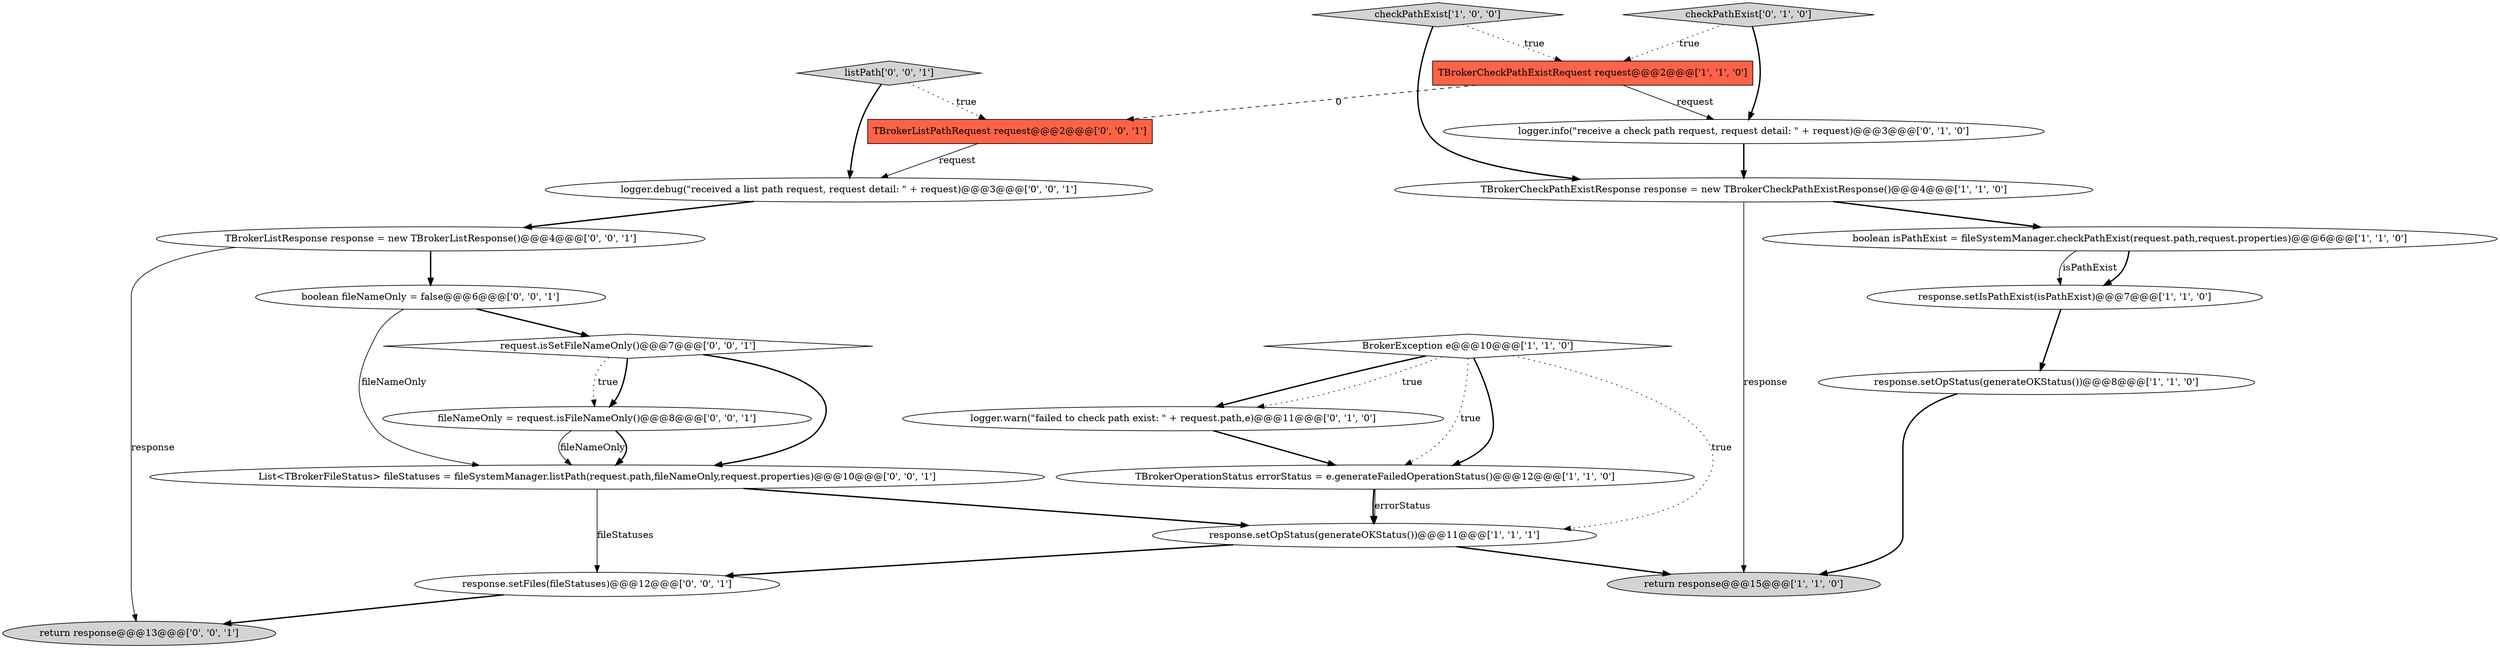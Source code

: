 digraph {
13 [style = filled, label = "logger.debug(\"received a list path request, request detail: \" + request)@@@3@@@['0', '0', '1']", fillcolor = white, shape = ellipse image = "AAA0AAABBB3BBB"];
9 [style = filled, label = "response.setIsPathExist(isPathExist)@@@7@@@['1', '1', '0']", fillcolor = white, shape = ellipse image = "AAA0AAABBB1BBB"];
18 [style = filled, label = "TBrokerListResponse response = new TBrokerListResponse()@@@4@@@['0', '0', '1']", fillcolor = white, shape = ellipse image = "AAA0AAABBB3BBB"];
3 [style = filled, label = "TBrokerOperationStatus errorStatus = e.generateFailedOperationStatus()@@@12@@@['1', '1', '0']", fillcolor = white, shape = ellipse image = "AAA0AAABBB1BBB"];
22 [style = filled, label = "boolean fileNameOnly = false@@@6@@@['0', '0', '1']", fillcolor = white, shape = ellipse image = "AAA0AAABBB3BBB"];
6 [style = filled, label = "BrokerException e@@@10@@@['1', '1', '0']", fillcolor = white, shape = diamond image = "AAA0AAABBB1BBB"];
20 [style = filled, label = "response.setFiles(fileStatuses)@@@12@@@['0', '0', '1']", fillcolor = white, shape = ellipse image = "AAA0AAABBB3BBB"];
19 [style = filled, label = "listPath['0', '0', '1']", fillcolor = lightgray, shape = diamond image = "AAA0AAABBB3BBB"];
21 [style = filled, label = "TBrokerListPathRequest request@@@2@@@['0', '0', '1']", fillcolor = tomato, shape = box image = "AAA0AAABBB3BBB"];
5 [style = filled, label = "checkPathExist['1', '0', '0']", fillcolor = lightgray, shape = diamond image = "AAA0AAABBB1BBB"];
12 [style = filled, label = "logger.warn(\"failed to check path exist: \" + request.path,e)@@@11@@@['0', '1', '0']", fillcolor = white, shape = ellipse image = "AAA1AAABBB2BBB"];
7 [style = filled, label = "response.setOpStatus(generateOKStatus())@@@11@@@['1', '1', '1']", fillcolor = white, shape = ellipse image = "AAA0AAABBB1BBB"];
8 [style = filled, label = "boolean isPathExist = fileSystemManager.checkPathExist(request.path,request.properties)@@@6@@@['1', '1', '0']", fillcolor = white, shape = ellipse image = "AAA0AAABBB1BBB"];
17 [style = filled, label = "request.isSetFileNameOnly()@@@7@@@['0', '0', '1']", fillcolor = white, shape = diamond image = "AAA0AAABBB3BBB"];
10 [style = filled, label = "checkPathExist['0', '1', '0']", fillcolor = lightgray, shape = diamond image = "AAA0AAABBB2BBB"];
11 [style = filled, label = "logger.info(\"receive a check path request, request detail: \" + request)@@@3@@@['0', '1', '0']", fillcolor = white, shape = ellipse image = "AAA1AAABBB2BBB"];
4 [style = filled, label = "response.setOpStatus(generateOKStatus())@@@8@@@['1', '1', '0']", fillcolor = white, shape = ellipse image = "AAA0AAABBB1BBB"];
16 [style = filled, label = "return response@@@13@@@['0', '0', '1']", fillcolor = lightgray, shape = ellipse image = "AAA0AAABBB3BBB"];
1 [style = filled, label = "return response@@@15@@@['1', '1', '0']", fillcolor = lightgray, shape = ellipse image = "AAA0AAABBB1BBB"];
0 [style = filled, label = "TBrokerCheckPathExistResponse response = new TBrokerCheckPathExistResponse()@@@4@@@['1', '1', '0']", fillcolor = white, shape = ellipse image = "AAA0AAABBB1BBB"];
15 [style = filled, label = "fileNameOnly = request.isFileNameOnly()@@@8@@@['0', '0', '1']", fillcolor = white, shape = ellipse image = "AAA0AAABBB3BBB"];
2 [style = filled, label = "TBrokerCheckPathExistRequest request@@@2@@@['1', '1', '0']", fillcolor = tomato, shape = box image = "AAA0AAABBB1BBB"];
14 [style = filled, label = "List<TBrokerFileStatus> fileStatuses = fileSystemManager.listPath(request.path,fileNameOnly,request.properties)@@@10@@@['0', '0', '1']", fillcolor = white, shape = ellipse image = "AAA0AAABBB3BBB"];
19->21 [style = dotted, label="true"];
10->2 [style = dotted, label="true"];
14->7 [style = bold, label=""];
8->9 [style = bold, label=""];
8->9 [style = solid, label="isPathExist"];
9->4 [style = bold, label=""];
20->16 [style = bold, label=""];
6->7 [style = dotted, label="true"];
18->22 [style = bold, label=""];
11->0 [style = bold, label=""];
22->14 [style = solid, label="fileNameOnly"];
17->14 [style = bold, label=""];
10->11 [style = bold, label=""];
0->8 [style = bold, label=""];
22->17 [style = bold, label=""];
7->20 [style = bold, label=""];
3->7 [style = bold, label=""];
13->18 [style = bold, label=""];
4->1 [style = bold, label=""];
19->13 [style = bold, label=""];
15->14 [style = solid, label="fileNameOnly"];
17->15 [style = dotted, label="true"];
5->0 [style = bold, label=""];
17->15 [style = bold, label=""];
15->14 [style = bold, label=""];
12->3 [style = bold, label=""];
2->11 [style = solid, label="request"];
6->3 [style = bold, label=""];
0->1 [style = solid, label="response"];
3->7 [style = solid, label="errorStatus"];
6->12 [style = bold, label=""];
21->13 [style = solid, label="request"];
6->3 [style = dotted, label="true"];
2->21 [style = dashed, label="0"];
7->1 [style = bold, label=""];
6->12 [style = dotted, label="true"];
14->20 [style = solid, label="fileStatuses"];
18->16 [style = solid, label="response"];
5->2 [style = dotted, label="true"];
}
